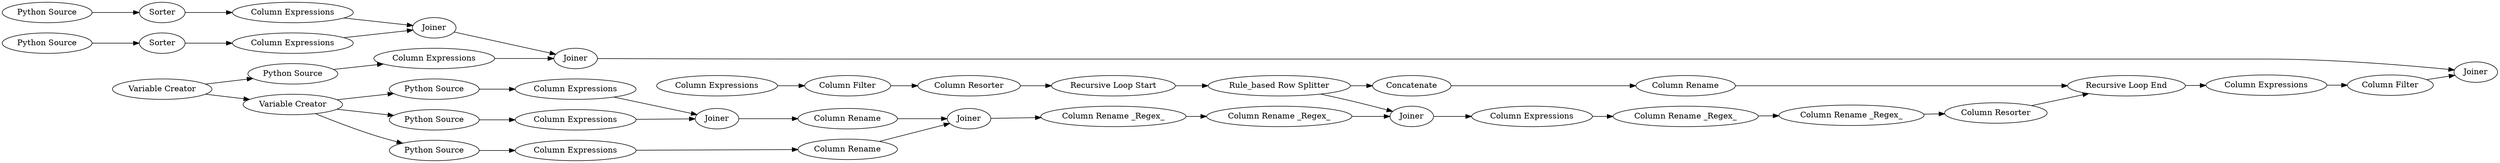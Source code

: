 digraph {
	"7345770784578484990_205" [label=Joiner]
	"2271546160521000301_48" [label=Sorter]
	"8395581376648892034_114" [label="Column Rename"]
	"8395581376648892034_196" [label="Variable Creator"]
	"8395581376648892034_113" [label="Column Rename"]
	"-7976432197158137847_126" [label="Column Rename _Regex_"]
	"8395581376648892034_33" [label="Column Expressions"]
	"-7976432197158137847_128" [label="Column Expressions"]
	"2271546160521000301_55" [label="Column Expressions"]
	"-7976432197158137847_104" [label="Recursive Loop End"]
	"7345770784578484990_208" [label="Variable Creator"]
	"2271546160521000301_203" [label=Joiner]
	"2271546160521000301_57" [label="Column Expressions"]
	"2271546160521000301_201" [label="Python Source"]
	"2271546160521000301_200" [label="Python Source"]
	"-7976432197158137847_127" [label="Column Resorter"]
	"-7976432197158137847_187" [label=Concatenate]
	"-7976432197158137847_116" [label="Column Rename _Regex_"]
	"8395581376648892034_19" [label="Python Source"]
	"-7976432197158137847_101" [label="Recursive Loop Start"]
	"-7976432197158137847_121" [label="Column Rename"]
	"8395581376648892034_58" [label=Joiner]
	"-7976432197158137847_122" [label="Column Expressions"]
	"8395581376648892034_70" [label="Python Source"]
	"8395581376648892034_25" [label="Python Source"]
	"2271546160521000301_56" [label=Sorter]
	"2271546160521000301_199" [label="Python Source"]
	"-7976432197158137847_118" [label="Column Expressions"]
	"-7976432197158137847_124" [label="Column Resorter"]
	"8395581376648892034_185" [label=Joiner]
	"-7976432197158137847_125" [label="Column Rename _Regex_"]
	"-7976432197158137847_123" [label="Column Filter"]
	"2271546160521000301_202" [label=Joiner]
	"-7976432197158137847_109" [label=Joiner]
	"-7976432197158137847_115" [label="Rule_based Row Splitter"]
	"2271546160521000301_49" [label="Column Expressions"]
	"-7976432197158137847_117" [label="Column Rename _Regex_"]
	"8395581376648892034_71" [label="Column Expressions"]
	"8395581376648892034_32" [label="Column Expressions"]
	"-7976432197158137847_129" [label="Column Filter"]
	"-7976432197158137847_128" -> "-7976432197158137847_129"
	"2271546160521000301_49" -> "2271546160521000301_202"
	"-7976432197158137847_101" -> "-7976432197158137847_115"
	"2271546160521000301_200" -> "2271546160521000301_56"
	"-7976432197158137847_123" -> "-7976432197158137847_124"
	"8395581376648892034_19" -> "8395581376648892034_33"
	"-7976432197158137847_126" -> "-7976432197158137847_127"
	"-7976432197158137847_125" -> "-7976432197158137847_126"
	"8395581376648892034_113" -> "8395581376648892034_58"
	"8395581376648892034_114" -> "8395581376648892034_58"
	"8395581376648892034_185" -> "8395581376648892034_113"
	"-7976432197158137847_129" -> "7345770784578484990_205"
	"-7976432197158137847_115" -> "-7976432197158137847_109"
	"8395581376648892034_32" -> "8395581376648892034_185"
	"-7976432197158137847_187" -> "-7976432197158137847_121"
	"7345770784578484990_208" -> "2271546160521000301_199"
	"2271546160521000301_56" -> "2271546160521000301_57"
	"8395581376648892034_58" -> "-7976432197158137847_116"
	"2271546160521000301_57" -> "2271546160521000301_202"
	"8395581376648892034_25" -> "8395581376648892034_32"
	"2271546160521000301_55" -> "2271546160521000301_203"
	"8395581376648892034_196" -> "8395581376648892034_25"
	"-7976432197158137847_109" -> "-7976432197158137847_118"
	"8395581376648892034_70" -> "8395581376648892034_71"
	"7345770784578484990_208" -> "8395581376648892034_196"
	"-7976432197158137847_118" -> "-7976432197158137847_125"
	"8395581376648892034_196" -> "8395581376648892034_19"
	"-7976432197158137847_124" -> "-7976432197158137847_101"
	"8395581376648892034_33" -> "8395581376648892034_114"
	"-7976432197158137847_104" -> "-7976432197158137847_128"
	"-7976432197158137847_117" -> "-7976432197158137847_109"
	"-7976432197158137847_121" -> "-7976432197158137847_104"
	"2271546160521000301_201" -> "2271546160521000301_48"
	"2271546160521000301_203" -> "7345770784578484990_205"
	"-7976432197158137847_122" -> "-7976432197158137847_123"
	"2271546160521000301_199" -> "2271546160521000301_55"
	"-7976432197158137847_116" -> "-7976432197158137847_117"
	"8395581376648892034_196" -> "8395581376648892034_70"
	"2271546160521000301_48" -> "2271546160521000301_49"
	"-7976432197158137847_127" -> "-7976432197158137847_104"
	"2271546160521000301_202" -> "2271546160521000301_203"
	"8395581376648892034_71" -> "8395581376648892034_185"
	"-7976432197158137847_115" -> "-7976432197158137847_187"
	rankdir=LR
}
